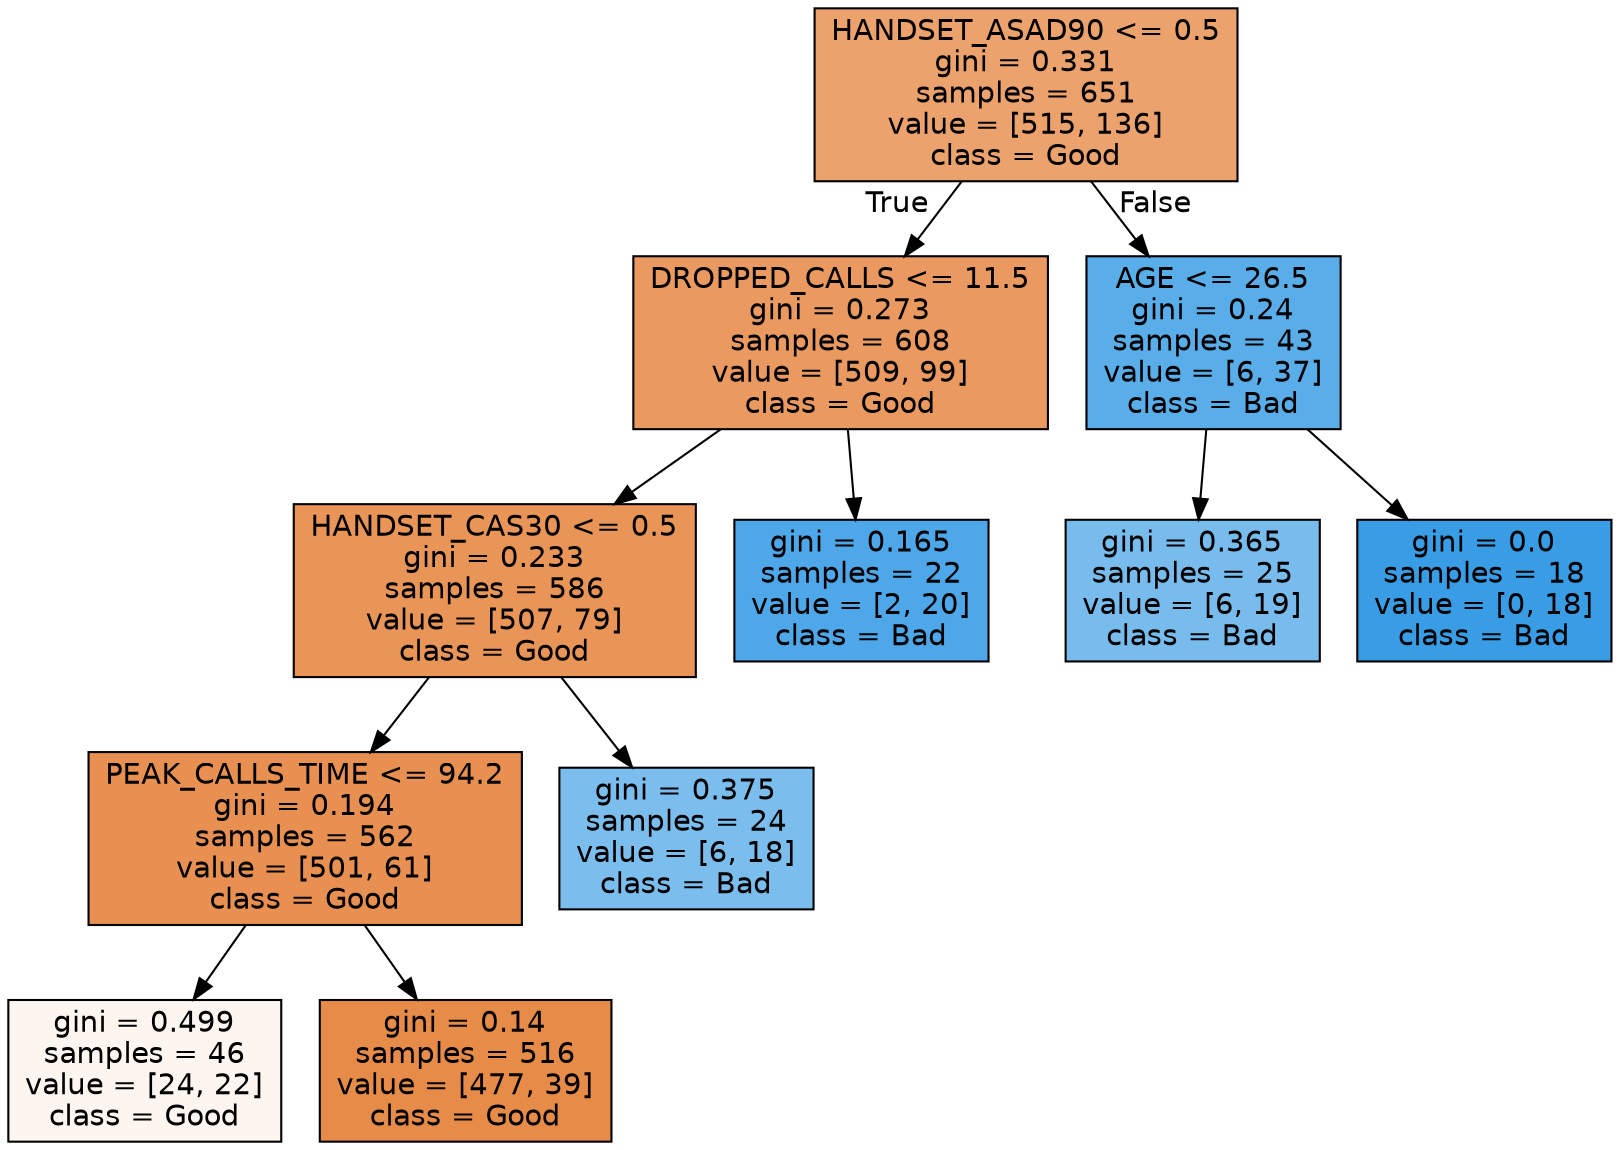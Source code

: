 digraph Tree {
node [shape=box, style="filled", color="black", fontname="helvetica"] ;
edge [fontname="helvetica"] ;
0 [label="HANDSET_ASAD90 <= 0.5\ngini = 0.331\nsamples = 651\nvalue = [515, 136]\nclass = Good", fillcolor="#eca26d"] ;
1 [label="DROPPED_CALLS <= 11.5\ngini = 0.273\nsamples = 608\nvalue = [509, 99]\nclass = Good", fillcolor="#ea9a60"] ;
0 -> 1 [labeldistance=2.5, labelangle=45, headlabel="True"] ;
2 [label="HANDSET_CAS30 <= 0.5\ngini = 0.233\nsamples = 586\nvalue = [507, 79]\nclass = Good", fillcolor="#e99558"] ;
1 -> 2 ;
3 [label="PEAK_CALLS_TIME <= 94.2\ngini = 0.194\nsamples = 562\nvalue = [501, 61]\nclass = Good", fillcolor="#e89051"] ;
2 -> 3 ;
4 [label="gini = 0.499\nsamples = 46\nvalue = [24, 22]\nclass = Good", fillcolor="#fdf5ef"] ;
3 -> 4 ;
5 [label="gini = 0.14\nsamples = 516\nvalue = [477, 39]\nclass = Good", fillcolor="#e78b49"] ;
3 -> 5 ;
6 [label="gini = 0.375\nsamples = 24\nvalue = [6, 18]\nclass = Bad", fillcolor="#7bbeee"] ;
2 -> 6 ;
7 [label="gini = 0.165\nsamples = 22\nvalue = [2, 20]\nclass = Bad", fillcolor="#4da7e8"] ;
1 -> 7 ;
8 [label="AGE <= 26.5\ngini = 0.24\nsamples = 43\nvalue = [6, 37]\nclass = Bad", fillcolor="#59ade9"] ;
0 -> 8 [labeldistance=2.5, labelangle=-45, headlabel="False"] ;
9 [label="gini = 0.365\nsamples = 25\nvalue = [6, 19]\nclass = Bad", fillcolor="#78bced"] ;
8 -> 9 ;
10 [label="gini = 0.0\nsamples = 18\nvalue = [0, 18]\nclass = Bad", fillcolor="#399de5"] ;
8 -> 10 ;
}